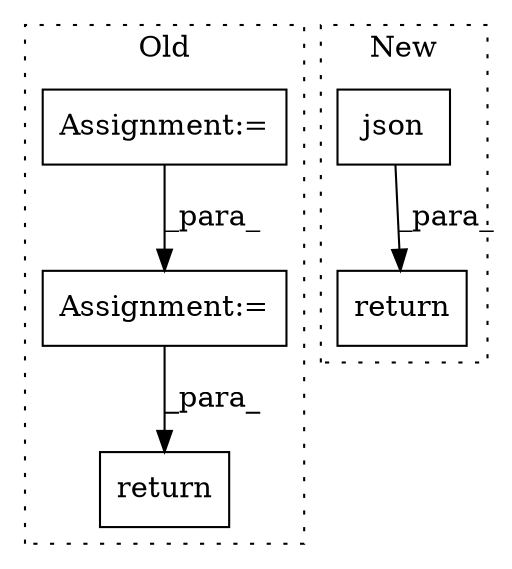 digraph G {
subgraph cluster0 {
1 [label="return" a="41" s="659" l="7" shape="box"];
4 [label="Assignment:=" a="7" s="415" l="6" shape="box"];
5 [label="Assignment:=" a="7" s="611" l="1" shape="box"];
label = "Old";
style="dotted";
}
subgraph cluster1 {
2 [label="json" a="32" s="511" l="6" shape="box"];
3 [label="return" a="41" s="523" l="7" shape="box"];
label = "New";
style="dotted";
}
2 -> 3 [label="_para_"];
4 -> 5 [label="_para_"];
5 -> 1 [label="_para_"];
}